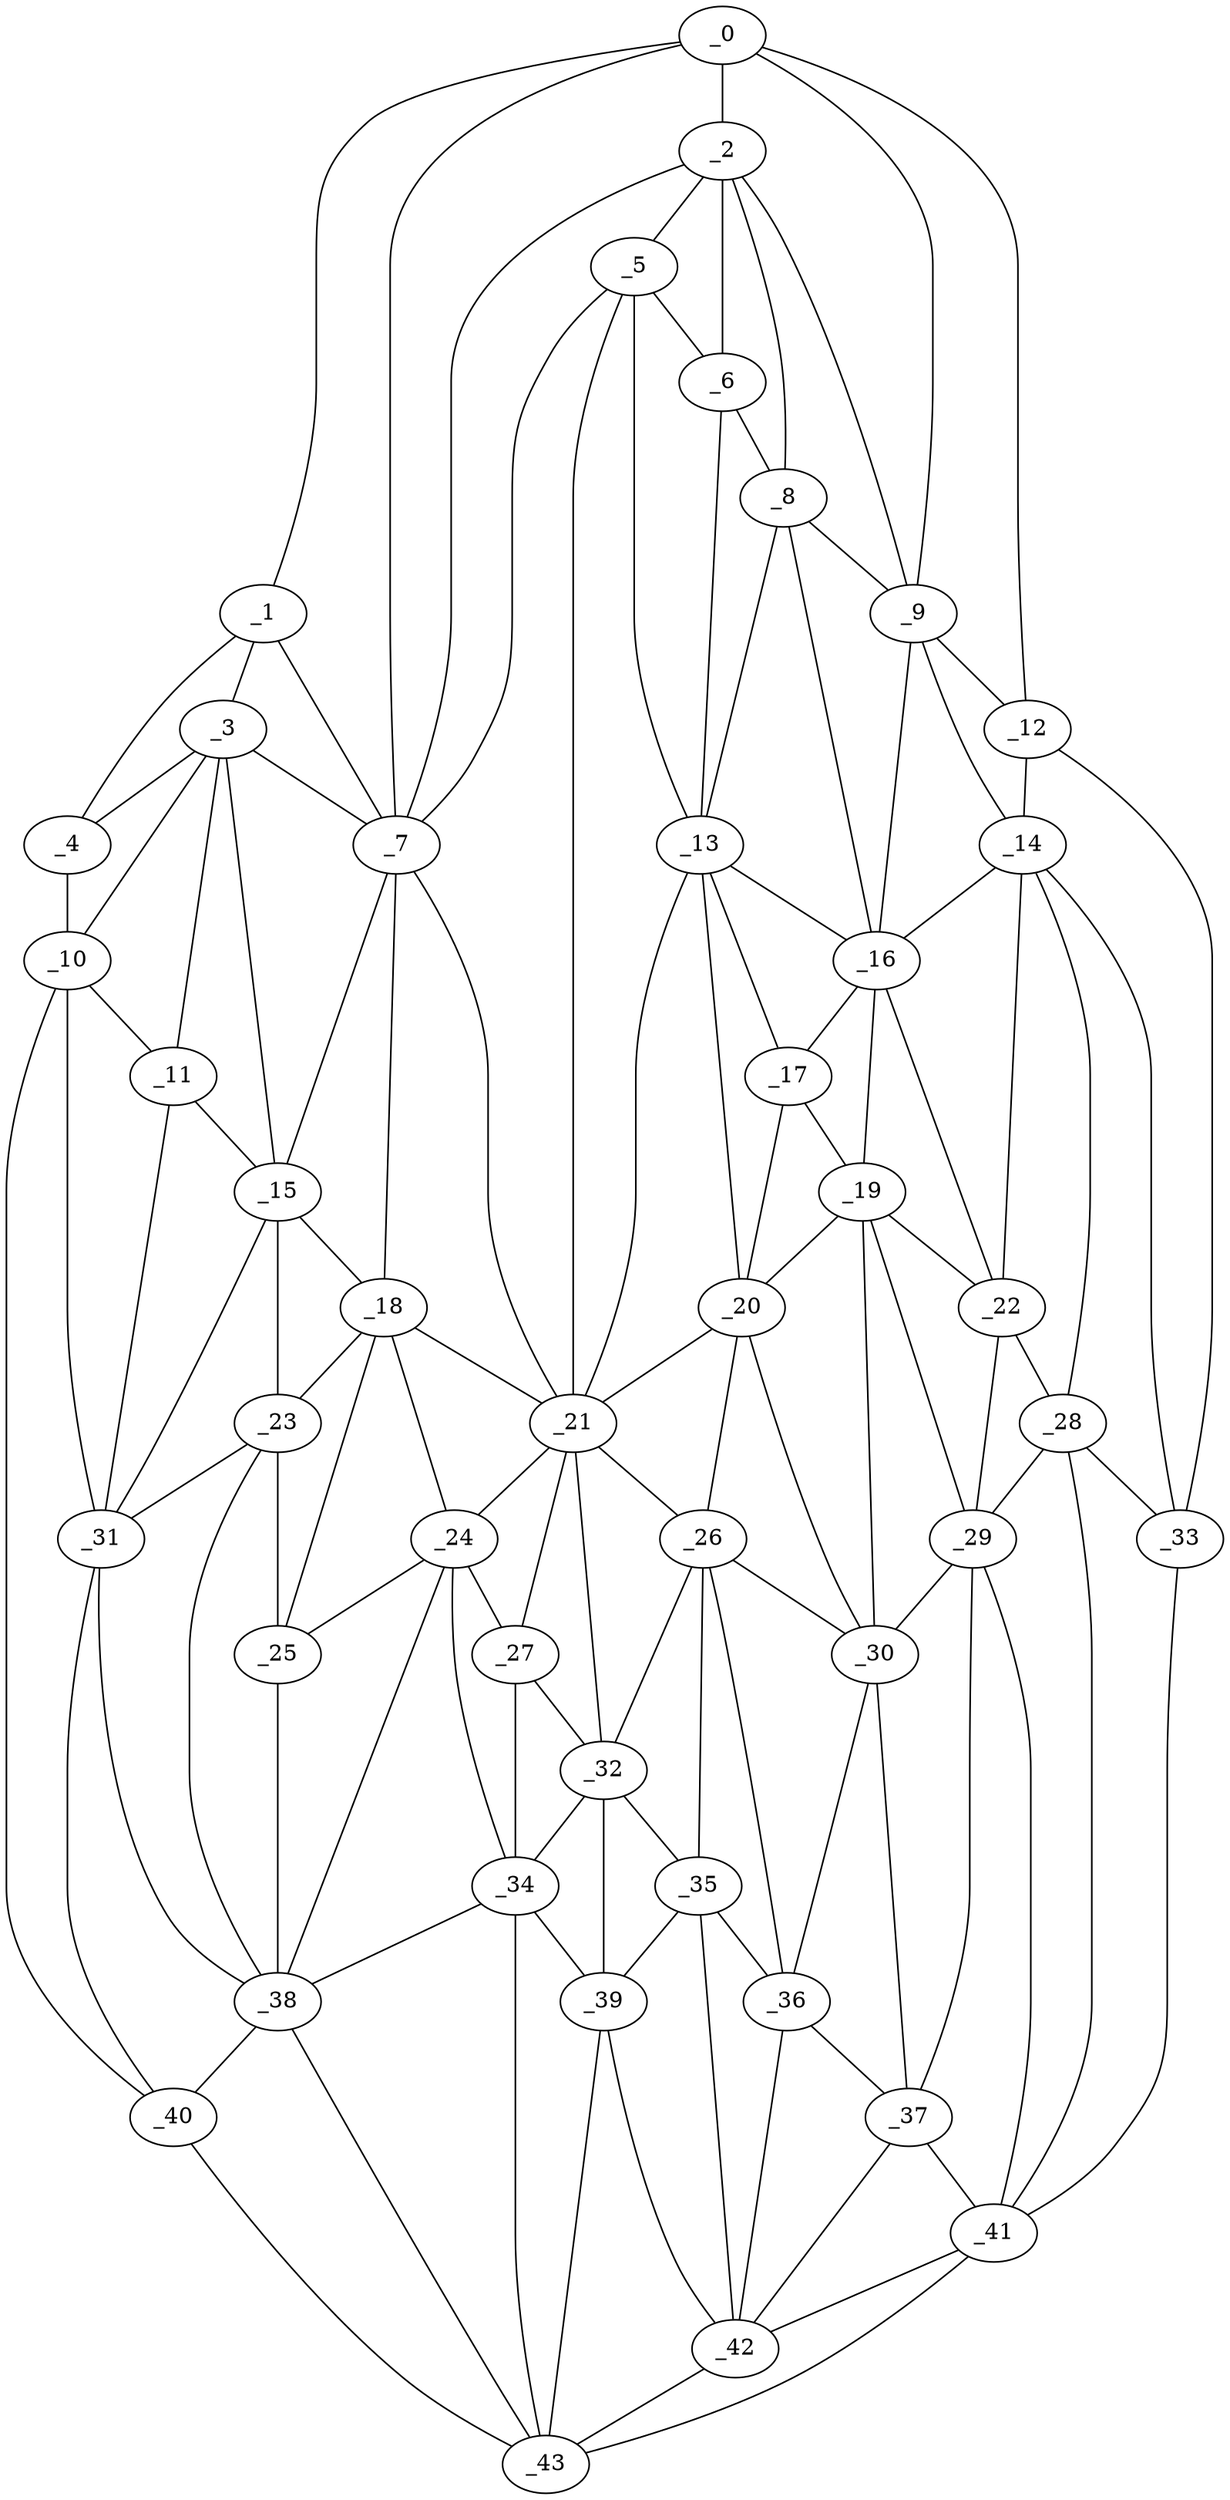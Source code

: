 graph "obj49__270.gxl" {
	_0	 [x=34,
		y=51];
	_1	 [x=37,
		y=10];
	_0 -- _1	 [valence=1];
	_2	 [x=43,
		y=62];
	_0 -- _2	 [valence=1];
	_7	 [x=51,
		y=43];
	_0 -- _7	 [valence=2];
	_9	 [x=52,
		y=91];
	_0 -- _9	 [valence=1];
	_12	 [x=64,
		y=126];
	_0 -- _12	 [valence=1];
	_3	 [x=46,
		y=10];
	_1 -- _3	 [valence=2];
	_4	 [x=47,
		y=5];
	_1 -- _4	 [valence=1];
	_1 -- _7	 [valence=1];
	_5	 [x=50,
		y=63];
	_2 -- _5	 [valence=2];
	_6	 [x=50,
		y=73];
	_2 -- _6	 [valence=2];
	_2 -- _7	 [valence=2];
	_8	 [x=52,
		y=85];
	_2 -- _8	 [valence=1];
	_2 -- _9	 [valence=2];
	_3 -- _4	 [valence=1];
	_3 -- _7	 [valence=2];
	_10	 [x=61,
		y=5];
	_3 -- _10	 [valence=1];
	_11	 [x=64,
		y=12];
	_3 -- _11	 [valence=2];
	_15	 [x=66,
		y=27];
	_3 -- _15	 [valence=2];
	_4 -- _10	 [valence=1];
	_5 -- _6	 [valence=2];
	_5 -- _7	 [valence=2];
	_13	 [x=65,
		y=80];
	_5 -- _13	 [valence=2];
	_21	 [x=76,
		y=59];
	_5 -- _21	 [valence=1];
	_6 -- _8	 [valence=2];
	_6 -- _13	 [valence=2];
	_7 -- _15	 [valence=1];
	_18	 [x=74,
		y=43];
	_7 -- _18	 [valence=2];
	_7 -- _21	 [valence=2];
	_8 -- _9	 [valence=2];
	_8 -- _13	 [valence=2];
	_16	 [x=67,
		y=91];
	_8 -- _16	 [valence=2];
	_9 -- _12	 [valence=2];
	_14	 [x=65,
		y=119];
	_9 -- _14	 [valence=1];
	_9 -- _16	 [valence=2];
	_10 -- _11	 [valence=2];
	_31	 [x=86,
		y=15];
	_10 -- _31	 [valence=1];
	_40	 [x=94,
		y=9];
	_10 -- _40	 [valence=1];
	_11 -- _15	 [valence=2];
	_11 -- _31	 [valence=2];
	_12 -- _14	 [valence=2];
	_33	 [x=86,
		y=120];
	_12 -- _33	 [valence=1];
	_13 -- _16	 [valence=2];
	_17	 [x=71,
		y=84];
	_13 -- _17	 [valence=2];
	_20	 [x=75,
		y=80];
	_13 -- _20	 [valence=1];
	_13 -- _21	 [valence=2];
	_14 -- _16	 [valence=2];
	_22	 [x=79,
		y=98];
	_14 -- _22	 [valence=1];
	_28	 [x=82,
		y=104];
	_14 -- _28	 [valence=2];
	_14 -- _33	 [valence=2];
	_15 -- _18	 [valence=2];
	_23	 [x=80,
		y=29];
	_15 -- _23	 [valence=1];
	_15 -- _31	 [valence=2];
	_16 -- _17	 [valence=1];
	_19	 [x=74,
		y=90];
	_16 -- _19	 [valence=2];
	_16 -- _22	 [valence=2];
	_17 -- _19	 [valence=2];
	_17 -- _20	 [valence=1];
	_18 -- _21	 [valence=1];
	_18 -- _23	 [valence=2];
	_24	 [x=80,
		y=51];
	_18 -- _24	 [valence=2];
	_25	 [x=81,
		y=40];
	_18 -- _25	 [valence=1];
	_19 -- _20	 [valence=2];
	_19 -- _22	 [valence=1];
	_29	 [x=84,
		y=91];
	_19 -- _29	 [valence=1];
	_30	 [x=85,
		y=84];
	_19 -- _30	 [valence=2];
	_20 -- _21	 [valence=1];
	_26	 [x=81,
		y=76];
	_20 -- _26	 [valence=2];
	_20 -- _30	 [valence=1];
	_21 -- _24	 [valence=1];
	_21 -- _26	 [valence=2];
	_27	 [x=82,
		y=55];
	_21 -- _27	 [valence=2];
	_32	 [x=86,
		y=61];
	_21 -- _32	 [valence=1];
	_22 -- _28	 [valence=1];
	_22 -- _29	 [valence=2];
	_23 -- _25	 [valence=1];
	_23 -- _31	 [valence=1];
	_38	 [x=93,
		y=40];
	_23 -- _38	 [valence=2];
	_24 -- _25	 [valence=2];
	_24 -- _27	 [valence=2];
	_34	 [x=89,
		y=55];
	_24 -- _34	 [valence=1];
	_24 -- _38	 [valence=2];
	_25 -- _38	 [valence=2];
	_26 -- _30	 [valence=1];
	_26 -- _32	 [valence=2];
	_35	 [x=89,
		y=70];
	_26 -- _35	 [valence=1];
	_36	 [x=90,
		y=81];
	_26 -- _36	 [valence=2];
	_27 -- _32	 [valence=2];
	_27 -- _34	 [valence=2];
	_28 -- _29	 [valence=2];
	_28 -- _33	 [valence=1];
	_41	 [x=95,
		y=93];
	_28 -- _41	 [valence=1];
	_29 -- _30	 [valence=2];
	_37	 [x=92,
		y=86];
	_29 -- _37	 [valence=1];
	_29 -- _41	 [valence=2];
	_30 -- _36	 [valence=2];
	_30 -- _37	 [valence=2];
	_31 -- _38	 [valence=2];
	_31 -- _40	 [valence=2];
	_32 -- _34	 [valence=2];
	_32 -- _35	 [valence=2];
	_39	 [x=93,
		y=68];
	_32 -- _39	 [valence=1];
	_33 -- _41	 [valence=1];
	_34 -- _38	 [valence=2];
	_34 -- _39	 [valence=1];
	_43	 [x=98,
		y=54];
	_34 -- _43	 [valence=2];
	_35 -- _36	 [valence=2];
	_35 -- _39	 [valence=2];
	_42	 [x=96,
		y=75];
	_35 -- _42	 [valence=2];
	_36 -- _37	 [valence=2];
	_36 -- _42	 [valence=1];
	_37 -- _41	 [valence=2];
	_37 -- _42	 [valence=2];
	_38 -- _40	 [valence=1];
	_38 -- _43	 [valence=2];
	_39 -- _42	 [valence=1];
	_39 -- _43	 [valence=2];
	_40 -- _43	 [valence=1];
	_41 -- _42	 [valence=1];
	_41 -- _43	 [valence=1];
	_42 -- _43	 [valence=1];
}
